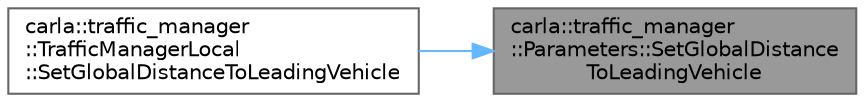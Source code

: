 digraph "carla::traffic_manager::Parameters::SetGlobalDistanceToLeadingVehicle"
{
 // INTERACTIVE_SVG=YES
 // LATEX_PDF_SIZE
  bgcolor="transparent";
  edge [fontname=Helvetica,fontsize=10,labelfontname=Helvetica,labelfontsize=10];
  node [fontname=Helvetica,fontsize=10,shape=box,height=0.2,width=0.4];
  rankdir="RL";
  Node1 [id="Node000001",label="carla::traffic_manager\l::Parameters::SetGlobalDistance\lToLeadingVehicle",height=0.2,width=0.4,color="gray40", fillcolor="grey60", style="filled", fontcolor="black",tooltip="Method to set the distance to leading vehicle for all registered vehicles."];
  Node1 -> Node2 [id="edge1_Node000001_Node000002",dir="back",color="steelblue1",style="solid",tooltip=" "];
  Node2 [id="Node000002",label="carla::traffic_manager\l::TrafficManagerLocal\l::SetGlobalDistanceToLeadingVehicle",height=0.2,width=0.4,color="grey40", fillcolor="white", style="filled",URL="$da/d0f/classcarla_1_1traffic__manager_1_1TrafficManagerLocal.html#ab09032b120ada566749d44a020b70657",tooltip="Method to specify how much distance a vehicle should maintain to the Global leading vehicle."];
}
